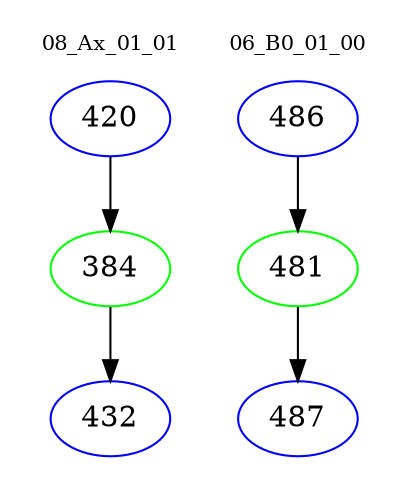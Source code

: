digraph{
subgraph cluster_0 {
color = white
label = "08_Ax_01_01";
fontsize=10;
T0_420 [label="420", color="blue"]
T0_420 -> T0_384 [color="black"]
T0_384 [label="384", color="green"]
T0_384 -> T0_432 [color="black"]
T0_432 [label="432", color="blue"]
}
subgraph cluster_1 {
color = white
label = "06_B0_01_00";
fontsize=10;
T1_486 [label="486", color="blue"]
T1_486 -> T1_481 [color="black"]
T1_481 [label="481", color="green"]
T1_481 -> T1_487 [color="black"]
T1_487 [label="487", color="blue"]
}
}
